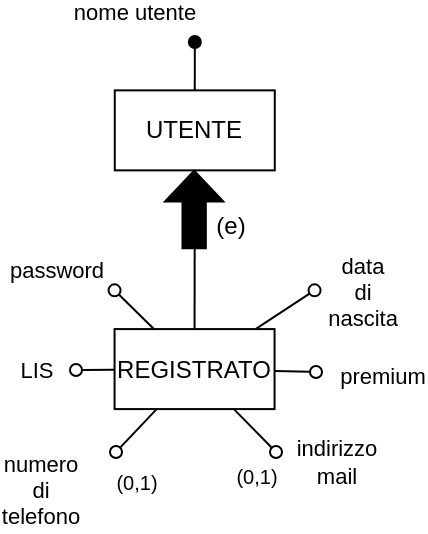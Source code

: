 <mxfile scale="1" border="10">
    <diagram id="-rriOPSDnHkLpZKLwRpb" name="Page-1">
        <mxGraphModel dx="3033" dy="2598" grid="1" gridSize="10" guides="1" tooltips="1" connect="1" arrows="1" fold="1" page="1" pageScale="1" pageWidth="850" pageHeight="1100" background="#FFFFFF" math="0" shadow="0">
            <root>
                <mxCell id="0"/>
                <mxCell id="1" parent="0"/>
                <mxCell id="344" style="edgeStyle=elbowEdgeStyle;elbow=vertical;html=1;exitX=0.5;exitY=1;exitDx=0;exitDy=0;entryX=0.5;entryY=0;entryDx=0;entryDy=0;endArrow=none;endFill=0;rounded=0;jumpStyle=arc;" parent="1" source="346" target="349" edge="1">
                    <mxGeometry relative="1" as="geometry"/>
                </mxCell>
                <mxCell id="346" value="UTENTE" style="whiteSpace=wrap;html=1;" parent="1" vertex="1">
                    <mxGeometry x="-2360.61" y="-2120.82" width="80" height="40" as="geometry"/>
                </mxCell>
                <mxCell id="349" value="REGISTRATO" style="whiteSpace=wrap;html=1;" parent="1" vertex="1">
                    <mxGeometry x="-2360.72" y="-2001.46" width="80" height="40" as="geometry"/>
                </mxCell>
                <mxCell id="350" value="" style="shape=singleArrow;whiteSpace=wrap;html=1;arrowWidth=0.4;arrowSize=0.4;rotation=-90;fillColor=#000000;" parent="1" vertex="1">
                    <mxGeometry x="-2340.3" y="-2075.9" width="38.76" height="29.17" as="geometry"/>
                </mxCell>
                <mxCell id="351" value="(e)" style="text;html=1;align=center;verticalAlign=middle;resizable=0;points=[];autosize=1;strokeColor=none;fillColor=none;" parent="1" vertex="1">
                    <mxGeometry x="-2322.61" y="-2067.82" width="40" height="30" as="geometry"/>
                </mxCell>
                <mxCell id="352" value="" style="endArrow=oval;html=1;fillStyle=auto;strokeWidth=1;startSize=6;endSize=6;fillColor=#000000;startArrow=none;startFill=0;endFill=1;exitX=0.5;exitY=0;exitDx=0;exitDy=0;" parent="1" source="346" edge="1">
                    <mxGeometry width="50" height="50" relative="1" as="geometry">
                        <mxPoint x="-2180.58" y="-1539.8" as="sourcePoint"/>
                        <mxPoint x="-2320.58" y="-2144.98" as="targetPoint"/>
                    </mxGeometry>
                </mxCell>
                <mxCell id="353" value="nome utente" style="edgeLabel;html=1;align=center;verticalAlign=middle;resizable=0;points=[];" parent="352" vertex="1" connectable="0">
                    <mxGeometry x="0.479" y="1" relative="1" as="geometry">
                        <mxPoint x="-30" y="-21" as="offset"/>
                    </mxGeometry>
                </mxCell>
                <mxCell id="354" value="" style="endArrow=oval;html=1;fillStyle=auto;strokeWidth=1;startSize=6;endSize=6;fillColor=#000000;startArrow=none;startFill=0;endFill=0;" parent="1" source="349" edge="1">
                    <mxGeometry width="50" height="50" relative="1" as="geometry">
                        <mxPoint x="-2399.63" y="-1693.193" as="sourcePoint"/>
                        <mxPoint x="-2360.72" y="-2020.82" as="targetPoint"/>
                    </mxGeometry>
                </mxCell>
                <mxCell id="355" value="password" style="edgeLabel;html=1;align=center;verticalAlign=middle;resizable=0;points=[];" parent="354" vertex="1" connectable="0">
                    <mxGeometry x="0.479" y="1" relative="1" as="geometry">
                        <mxPoint x="-34" y="-16" as="offset"/>
                    </mxGeometry>
                </mxCell>
                <mxCell id="356" value="" style="endArrow=oval;html=1;fillStyle=auto;strokeWidth=1;startSize=6;endSize=6;fillColor=#000000;startArrow=none;startFill=0;endFill=0;" parent="1" source="349" edge="1">
                    <mxGeometry width="50" height="50" relative="1" as="geometry">
                        <mxPoint x="-2384.63" y="-1699.86" as="sourcePoint"/>
                        <mxPoint x="-2280" y="-1940" as="targetPoint"/>
                    </mxGeometry>
                </mxCell>
                <mxCell id="357" value="indirizzo&lt;br&gt;mail" style="edgeLabel;html=1;align=center;verticalAlign=middle;resizable=0;points=[];" parent="356" vertex="1" connectable="0">
                    <mxGeometry x="0.479" y="1" relative="1" as="geometry">
                        <mxPoint x="35" y="11" as="offset"/>
                    </mxGeometry>
                </mxCell>
                <mxCell id="358" value="" style="endArrow=oval;html=1;fillStyle=auto;strokeWidth=1;startSize=6;endSize=6;fillColor=#000000;startArrow=none;startFill=0;endFill=0;" parent="1" edge="1" source="349">
                    <mxGeometry width="50" height="50" relative="1" as="geometry">
                        <mxPoint x="-2309.644" y="-2001.46" as="sourcePoint"/>
                        <mxPoint x="-2360" y="-1940" as="targetPoint"/>
                    </mxGeometry>
                </mxCell>
                <mxCell id="359" value="numero&lt;br&gt;di&lt;br&gt;telefono" style="edgeLabel;html=1;align=center;verticalAlign=middle;resizable=0;points=[];" parent="358" vertex="1" connectable="0">
                    <mxGeometry x="0.479" y="1" relative="1" as="geometry">
                        <mxPoint x="-44" y="24" as="offset"/>
                    </mxGeometry>
                </mxCell>
                <mxCell id="360" value="" style="endArrow=oval;html=1;fillStyle=auto;strokeWidth=1;startSize=6;endSize=6;fillColor=#000000;startArrow=none;startFill=0;endFill=0;" parent="1" source="349" edge="1">
                    <mxGeometry width="50" height="50" relative="1" as="geometry">
                        <mxPoint x="-2364.63" y="-1679.86" as="sourcePoint"/>
                        <mxPoint x="-2260.72" y="-2020.82" as="targetPoint"/>
                    </mxGeometry>
                </mxCell>
                <mxCell id="361" value="data&lt;br&gt;di&lt;br&gt;nascita" style="edgeLabel;html=1;align=center;verticalAlign=middle;resizable=0;points=[];" parent="360" vertex="1" connectable="0">
                    <mxGeometry x="0.479" y="1" relative="1" as="geometry">
                        <mxPoint x="32" y="-4" as="offset"/>
                    </mxGeometry>
                </mxCell>
                <mxCell id="362" value="" style="endArrow=oval;html=1;fillStyle=auto;strokeWidth=1;startSize=6;endSize=6;fillColor=#000000;startArrow=none;startFill=0;endFill=0;" parent="1" source="349" edge="1">
                    <mxGeometry width="50" height="50" relative="1" as="geometry">
                        <mxPoint x="-2330.05" y="-1992.04" as="sourcePoint"/>
                        <mxPoint x="-2380" y="-1981" as="targetPoint"/>
                    </mxGeometry>
                </mxCell>
                <mxCell id="363" value="LIS" style="edgeLabel;html=1;align=center;verticalAlign=middle;resizable=0;points=[];" parent="362" vertex="1" connectable="0">
                    <mxGeometry x="0.479" y="1" relative="1" as="geometry">
                        <mxPoint x="-25" y="-1" as="offset"/>
                    </mxGeometry>
                </mxCell>
                <mxCell id="373" value="" style="endArrow=oval;html=1;fillStyle=auto;strokeWidth=1;startSize=6;endSize=6;fillColor=#000000;startArrow=none;startFill=0;endFill=0;" parent="1" source="349" edge="1">
                    <mxGeometry width="50" height="50" relative="1" as="geometry">
                        <mxPoint x="-2291.035" y="-1951.46" as="sourcePoint"/>
                        <mxPoint x="-2260" y="-1980" as="targetPoint"/>
                    </mxGeometry>
                </mxCell>
                <mxCell id="374" value="premium" style="edgeLabel;html=1;align=center;verticalAlign=middle;resizable=0;points=[];" parent="373" vertex="1" connectable="0">
                    <mxGeometry x="0.479" y="1" relative="1" as="geometry">
                        <mxPoint x="38" y="3" as="offset"/>
                    </mxGeometry>
                </mxCell>
                <mxCell id="382" value="&lt;font style=&quot;font-size: 10px;&quot;&gt;(0,1)&lt;/font&gt;" style="text;html=1;align=center;verticalAlign=middle;resizable=0;points=[];autosize=1;strokeColor=none;fillColor=none;" parent="1" vertex="1">
                    <mxGeometry x="-2370.0" y="-1940.0" width="40" height="30" as="geometry"/>
                </mxCell>
                <mxCell id="383" value="(0,1)" style="text;html=1;align=center;verticalAlign=middle;resizable=0;points=[];autosize=1;strokeColor=none;fillColor=none;fontSize=10;" parent="1" vertex="1">
                    <mxGeometry x="-2310" y="-1940" width="39" height="24" as="geometry"/>
                </mxCell>
            </root>
        </mxGraphModel>
    </diagram>
</mxfile>
